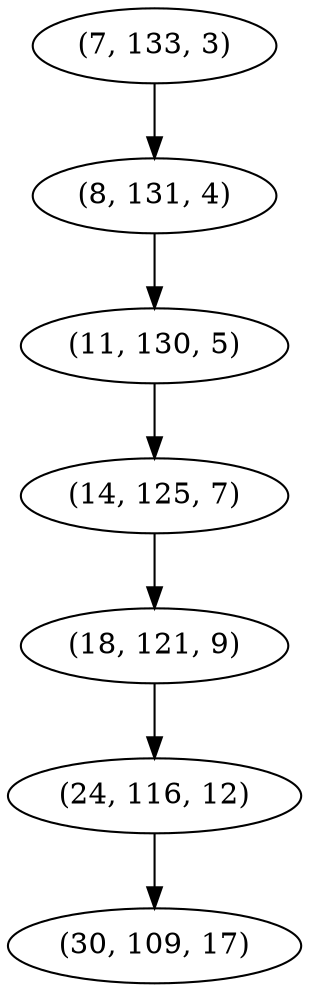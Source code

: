 digraph tree {
    "(7, 133, 3)";
    "(8, 131, 4)";
    "(11, 130, 5)";
    "(14, 125, 7)";
    "(18, 121, 9)";
    "(24, 116, 12)";
    "(30, 109, 17)";
    "(7, 133, 3)" -> "(8, 131, 4)";
    "(8, 131, 4)" -> "(11, 130, 5)";
    "(11, 130, 5)" -> "(14, 125, 7)";
    "(14, 125, 7)" -> "(18, 121, 9)";
    "(18, 121, 9)" -> "(24, 116, 12)";
    "(24, 116, 12)" -> "(30, 109, 17)";
}
